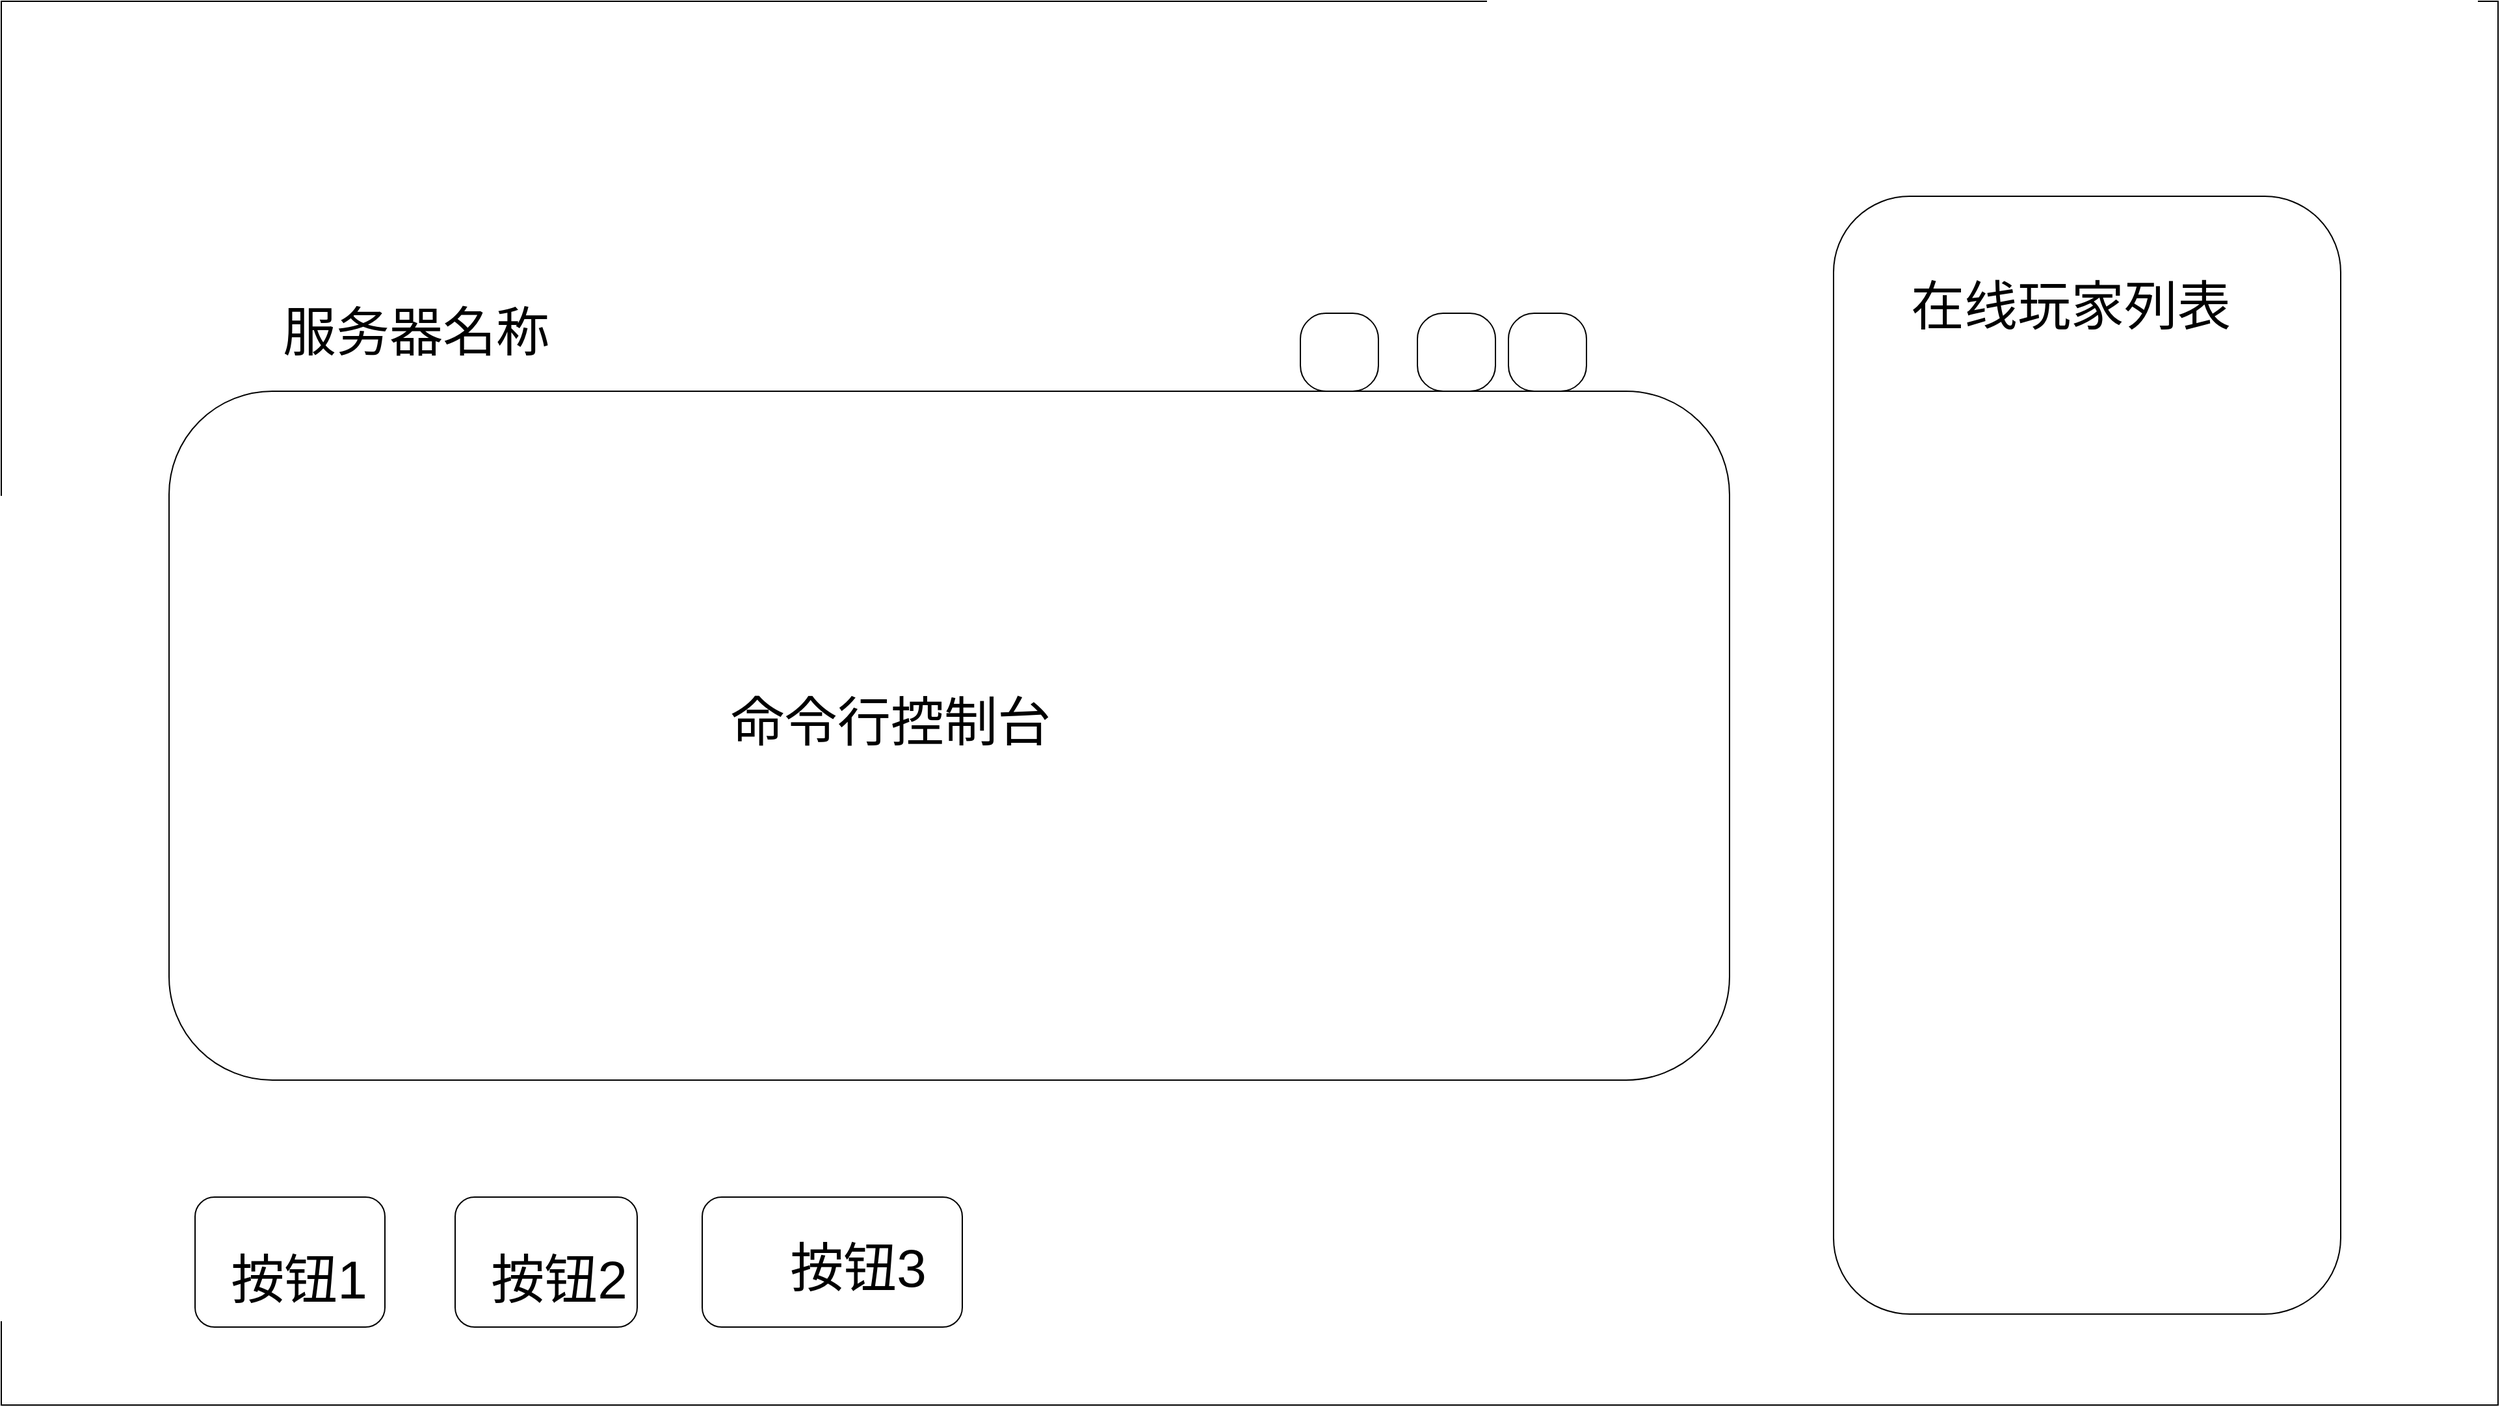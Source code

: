 <mxfile>
    <diagram id="uSrl_v6gBH7IBohq2eNj" name="第 1 页">
        <mxGraphModel dx="1742" dy="1464" grid="1" gridSize="10" guides="1" tooltips="1" connect="1" arrows="1" fold="1" page="1" pageScale="1" pageWidth="827" pageHeight="1169" math="0" shadow="0">
            <root>
                <mxCell id="0"/>
                <mxCell id="1" parent="0"/>
                <mxCell id="3" value="" style="rounded=0;whiteSpace=wrap;html=1;" vertex="1" parent="1">
                    <mxGeometry x="131" y="200" width="1920" height="1080" as="geometry"/>
                </mxCell>
                <mxCell id="4" value="" style="rounded=1;whiteSpace=wrap;html=1;" vertex="1" parent="1">
                    <mxGeometry x="260" y="500" width="1200" height="530" as="geometry"/>
                </mxCell>
                <mxCell id="5" value="" style="rounded=1;whiteSpace=wrap;html=1;" vertex="1" parent="1">
                    <mxGeometry x="280" y="1120" width="146" height="100" as="geometry"/>
                </mxCell>
                <mxCell id="6" value="" style="rounded=1;whiteSpace=wrap;html=1;" vertex="1" parent="1">
                    <mxGeometry x="480" y="1120" width="140" height="100" as="geometry"/>
                </mxCell>
                <mxCell id="7" value="" style="rounded=1;whiteSpace=wrap;html=1;" vertex="1" parent="1">
                    <mxGeometry x="670" y="1120" width="200" height="100" as="geometry"/>
                </mxCell>
                <mxCell id="8" value="" style="rounded=1;whiteSpace=wrap;html=1;" vertex="1" parent="1">
                    <mxGeometry x="1540" y="350" width="390" height="860" as="geometry"/>
                </mxCell>
                <mxCell id="9" value="&lt;font style=&quot;font-size: 41px;&quot;&gt;服务器名称&lt;/font&gt;" style="text;html=1;align=center;verticalAlign=middle;whiteSpace=wrap;rounded=0;" vertex="1" parent="1">
                    <mxGeometry x="330" y="440" width="240" height="30" as="geometry"/>
                </mxCell>
                <mxCell id="10" value="" style="rounded=1;whiteSpace=wrap;html=1;arcSize=33;" vertex="1" parent="1">
                    <mxGeometry x="1130" y="440" width="60" height="60" as="geometry"/>
                </mxCell>
                <mxCell id="11" value="" style="rounded=1;whiteSpace=wrap;html=1;arcSize=33;" vertex="1" parent="1">
                    <mxGeometry x="1220" y="440" width="60" height="60" as="geometry"/>
                </mxCell>
                <mxCell id="14" value="" style="rounded=1;whiteSpace=wrap;html=1;arcSize=33;" vertex="1" parent="1">
                    <mxGeometry x="1290" y="440" width="60" height="60" as="geometry"/>
                </mxCell>
                <mxCell id="15" value="&lt;font style=&quot;font-size: 41px;&quot;&gt;在线玩家列表&lt;/font&gt;" style="text;html=1;align=center;verticalAlign=middle;whiteSpace=wrap;rounded=0;" vertex="1" parent="1">
                    <mxGeometry x="1590" y="420" width="265" height="30" as="geometry"/>
                </mxCell>
                <mxCell id="17" value="&lt;font style=&quot;font-size: 41px;&quot;&gt;命令行控制台&lt;/font&gt;" style="text;html=1;align=center;verticalAlign=middle;whiteSpace=wrap;rounded=0;" vertex="1" parent="1">
                    <mxGeometry x="650" y="740" width="330" height="30" as="geometry"/>
                </mxCell>
                <mxCell id="18" value="&lt;font style=&quot;font-size: 41px;&quot;&gt;按钮1&lt;/font&gt;" style="text;html=1;align=center;verticalAlign=middle;whiteSpace=wrap;rounded=0;" vertex="1" parent="1">
                    <mxGeometry x="240" y="1169" width="240" height="30" as="geometry"/>
                </mxCell>
                <mxCell id="19" value="&lt;font style=&quot;font-size: 41px;&quot;&gt;按钮2&lt;/font&gt;" style="text;html=1;align=center;verticalAlign=middle;whiteSpace=wrap;rounded=0;" vertex="1" parent="1">
                    <mxGeometry x="440" y="1169" width="240" height="30" as="geometry"/>
                </mxCell>
                <mxCell id="20" value="&lt;font style=&quot;font-size: 41px;&quot;&gt;按钮3&lt;/font&gt;" style="text;html=1;align=center;verticalAlign=middle;whiteSpace=wrap;rounded=0;" vertex="1" parent="1">
                    <mxGeometry x="670" y="1160" width="240" height="30" as="geometry"/>
                </mxCell>
            </root>
        </mxGraphModel>
    </diagram>
</mxfile>
